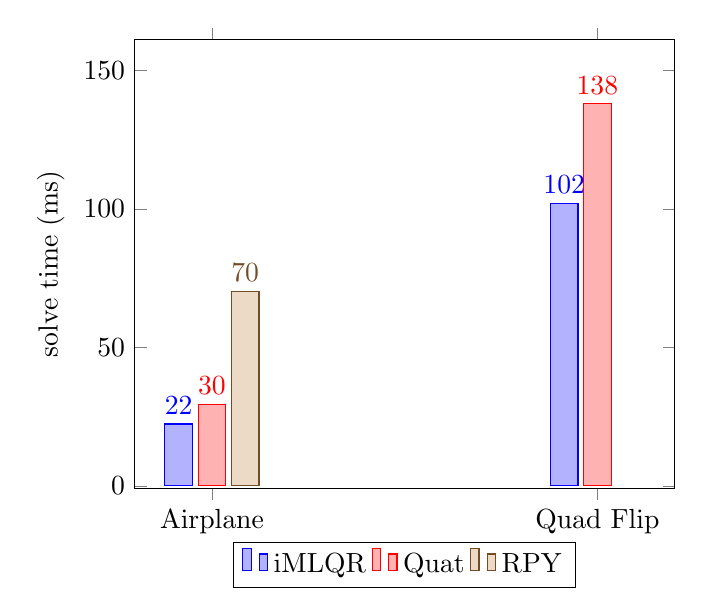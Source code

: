 \begin{tikzpicture}
\begin{axis}[ybar, ylabel={solve time (ms)}, 
    enlarge y limits = {0.2},
    enlarge x limits = 0.2,
    legend style={at={(0.5,-0.12)
}, anchor={north}, legend columns={-1}},
    symbolic x coords={Airplane, Quad Flip}, xtick={data}, nodes near coords, nodes near coords align={vertical}, every node near coord/.append style={/pgf/number format/.cd, fixed,precision=0}]
    \addplot
        coordinates {
            (Airplane,22.315)
            (Quad Flip,102)
        };
     \addplot
        coordinates {
            (Airplane,29.529)
            (Quad Flip,138)
        };
    \addplot
        coordinates {
            (Airplane,70.217)
            % (Quad Flip,200)
        };
    \legend{iMLQR,Quat,RPY}
\end{axis}
\end{tikzpicture}
